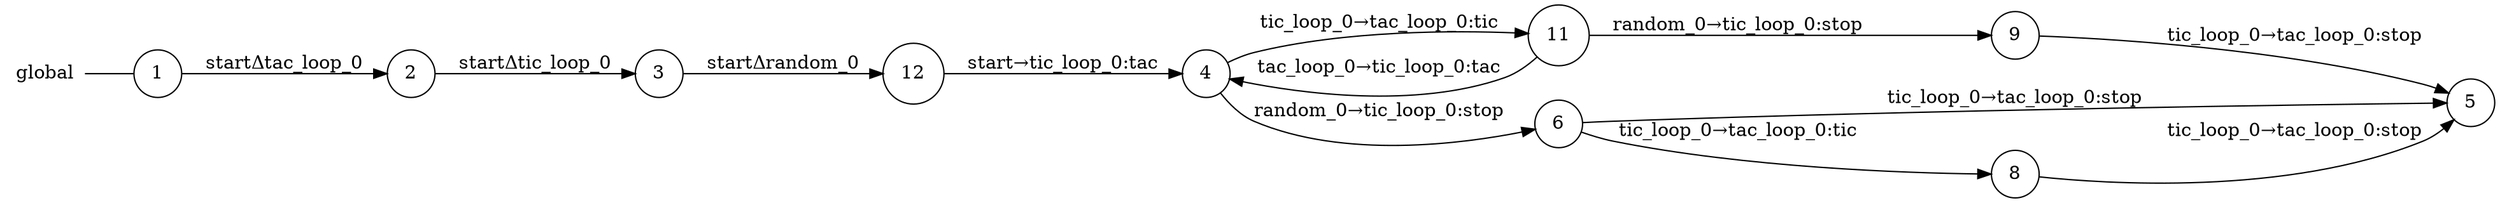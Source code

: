 digraph global {
	rankdir="LR";
	n_0 [label="global", shape="plaintext"];
	n_1 [id="5", shape=circle, label="5"];
	n_2 [id="12", shape=circle, label="12"];
	n_3 [id="11", shape=circle, label="11"];
	n_4 [id="6", shape=circle, label="6"];
	n_5 [id="1", shape=circle, label="1"];
	n_0 -> n_5 [arrowhead=none];
	n_6 [id="9", shape=circle, label="9"];
	n_7 [id="2", shape=circle, label="2"];
	n_8 [id="8", shape=circle, label="8"];
	n_9 [id="4", shape=circle, label="4"];
	n_10 [id="3", shape=circle, label="3"];

	n_2 -> n_9 [id="[$e|10]", label="start→tic_loop_0:tac"];
	n_4 -> n_1 [id="[$e|13]", label="tic_loop_0→tac_loop_0:stop"];
	n_5 -> n_7 [id="[$e|0]", label="startΔtac_loop_0"];
	n_10 -> n_2 [id="[$e|1]", label="startΔrandom_0"];
	n_8 -> n_1 [id="[$e|7]", label="tic_loop_0→tac_loop_0:stop"];
	n_9 -> n_3 [id="[$e|11]", label="tic_loop_0→tac_loop_0:tic"];
	n_6 -> n_1 [id="[$e|14]", label="tic_loop_0→tac_loop_0:stop"];
	n_9 -> n_4 [id="[$e|5]", label="random_0→tic_loop_0:stop"];
	n_3 -> n_9 [id="[$e|6]", label="tac_loop_0→tic_loop_0:tac"];
	n_4 -> n_8 [id="[$e|9]", label="tic_loop_0→tac_loop_0:tic"];
	n_7 -> n_10 [id="[$e|3]", label="startΔtic_loop_0"];
	n_3 -> n_6 [id="[$e|8]", label="random_0→tic_loop_0:stop"];
}
